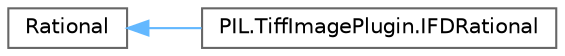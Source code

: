 digraph "Graphical Class Hierarchy"
{
 // LATEX_PDF_SIZE
  bgcolor="transparent";
  edge [fontname=Helvetica,fontsize=10,labelfontname=Helvetica,labelfontsize=10];
  node [fontname=Helvetica,fontsize=10,shape=box,height=0.2,width=0.4];
  rankdir="LR";
  Node0 [id="Node000000",label="Rational",height=0.2,width=0.4,color="grey40", fillcolor="white", style="filled",URL="$d8/da7/classRational.html",tooltip=" "];
  Node0 -> Node1 [id="edge4986_Node000000_Node000001",dir="back",color="steelblue1",style="solid",tooltip=" "];
  Node1 [id="Node000001",label="PIL.TiffImagePlugin.IFDRational",height=0.2,width=0.4,color="grey40", fillcolor="white", style="filled",URL="$d6/d89/classPIL_1_1TiffImagePlugin_1_1IFDRational.html",tooltip=" "];
}
